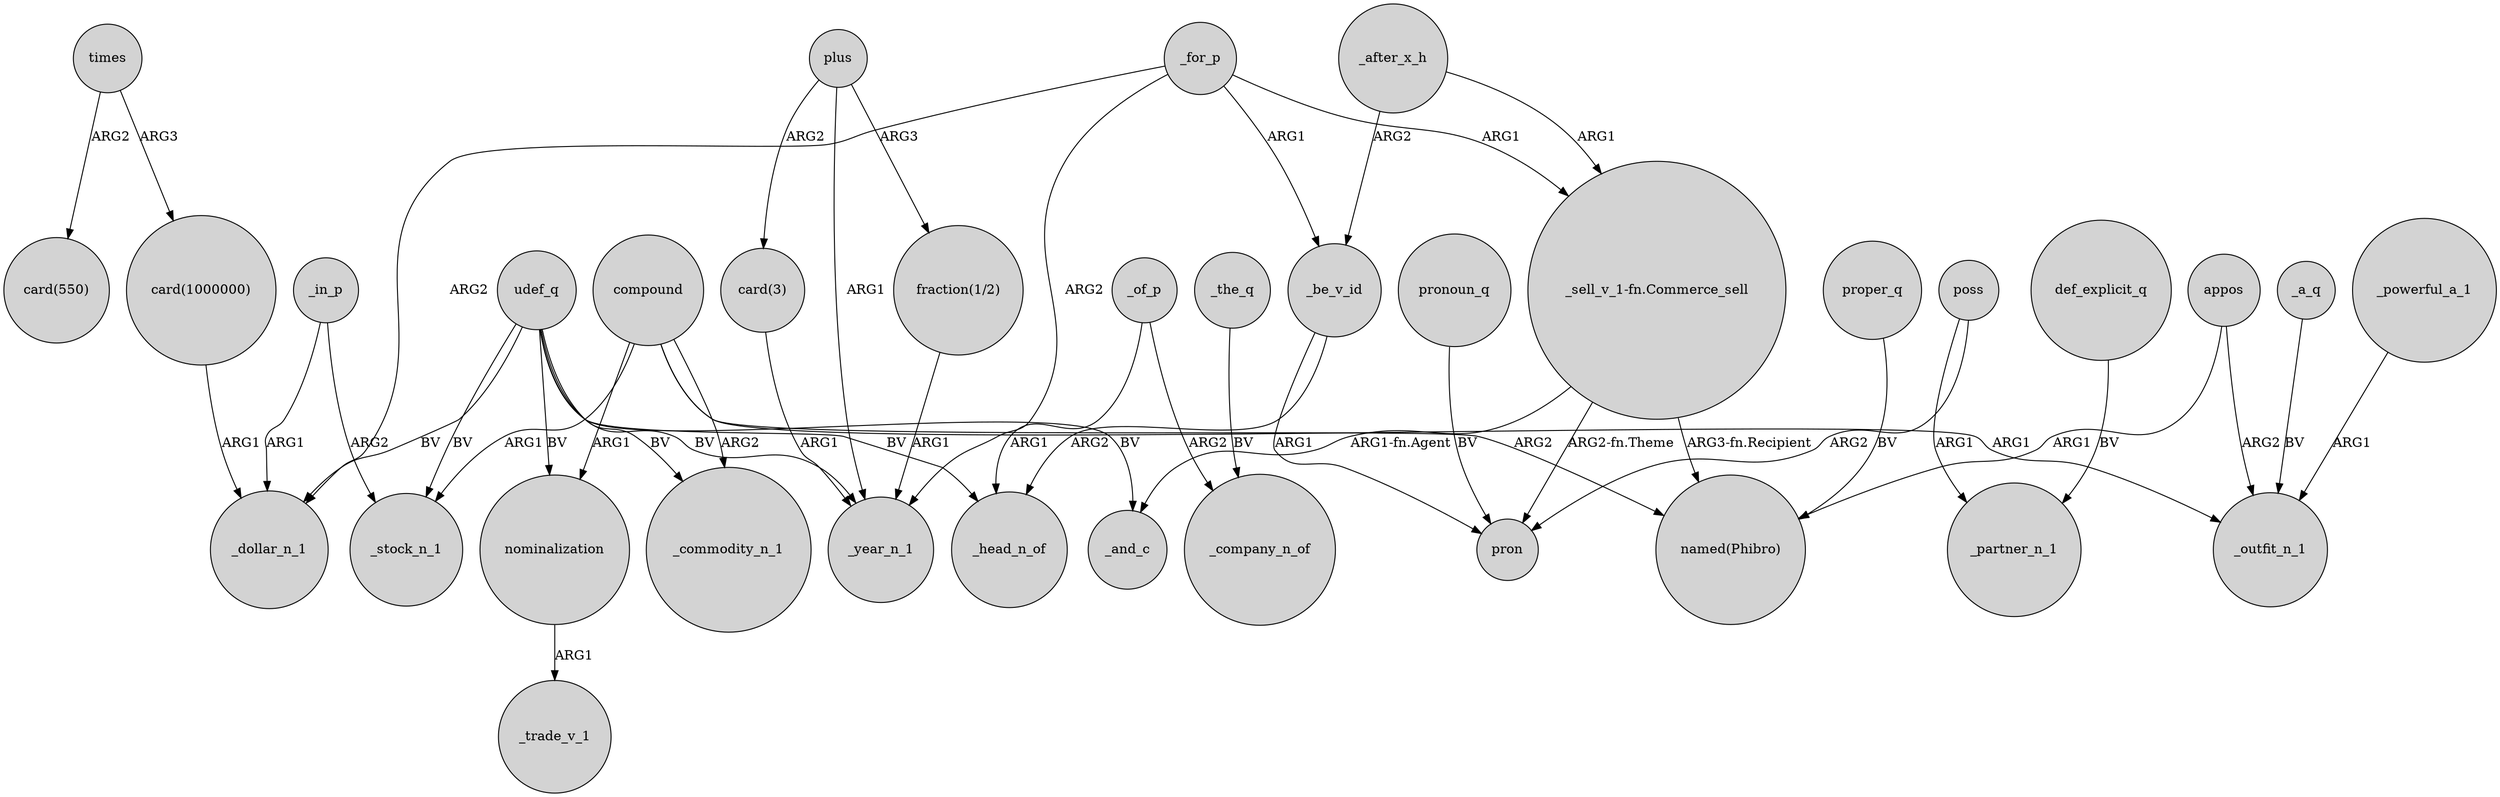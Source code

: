 digraph {
	node [shape=circle style=filled]
	"card(1000000)" -> _dollar_n_1 [label=ARG1]
	_be_v_id -> _head_n_of [label=ARG2]
	"_sell_v_1-fn.Commerce_sell" -> "named(Phibro)" [label="ARG3-fn.Recipient"]
	_for_p -> _year_n_1 [label=ARG2]
	poss -> pron [label=ARG2]
	compound -> _outfit_n_1 [label=ARG1]
	udef_q -> _commodity_n_1 [label=BV]
	_for_p -> _dollar_n_1 [label=ARG2]
	_after_x_h -> "_sell_v_1-fn.Commerce_sell" [label=ARG1]
	compound -> _commodity_n_1 [label=ARG2]
	_after_x_h -> _be_v_id [label=ARG2]
	compound -> _stock_n_1 [label=ARG1]
	_of_p -> _head_n_of [label=ARG1]
	nominalization -> _trade_v_1 [label=ARG1]
	def_explicit_q -> _partner_n_1 [label=BV]
	_be_v_id -> pron [label=ARG1]
	times -> "card(550)" [label=ARG2]
	_the_q -> _company_n_of [label=BV]
	_a_q -> _outfit_n_1 [label=BV]
	compound -> "named(Phibro)" [label=ARG2]
	pronoun_q -> pron [label=BV]
	poss -> _partner_n_1 [label=ARG1]
	udef_q -> _stock_n_1 [label=BV]
	_for_p -> _be_v_id [label=ARG1]
	_powerful_a_1 -> _outfit_n_1 [label=ARG1]
	times -> "card(1000000)" [label=ARG3]
	"_sell_v_1-fn.Commerce_sell" -> pron [label="ARG2-fn.Theme"]
	udef_q -> _head_n_of [label=BV]
	appos -> "named(Phibro)" [label=ARG1]
	"card(3)" -> _year_n_1 [label=ARG1]
	proper_q -> "named(Phibro)" [label=BV]
	plus -> "card(3)" [label=ARG2]
	udef_q -> nominalization [label=BV]
	"_sell_v_1-fn.Commerce_sell" -> _and_c [label="ARG1-fn.Agent"]
	_for_p -> "_sell_v_1-fn.Commerce_sell" [label=ARG1]
	plus -> "fraction(1/2)" [label=ARG3]
	plus -> _year_n_1 [label=ARG1]
	udef_q -> _year_n_1 [label=BV]
	_in_p -> _dollar_n_1 [label=ARG1]
	"fraction(1/2)" -> _year_n_1 [label=ARG1]
	udef_q -> _and_c [label=BV]
	appos -> _outfit_n_1 [label=ARG2]
	compound -> nominalization [label=ARG1]
	_of_p -> _company_n_of [label=ARG2]
	_in_p -> _stock_n_1 [label=ARG2]
	udef_q -> _dollar_n_1 [label=BV]
}

